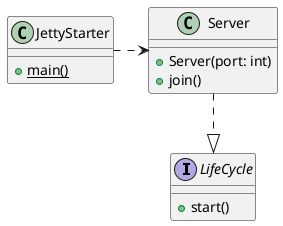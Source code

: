 @startuml

interface LifeCycle {
    +start()
}

class Server {
    +Server(port: int)
    +join()
}

Server ..|> LifeCycle

class JettyStarter {
    {static} +main()
}

JettyStarter .> Server

@enduml